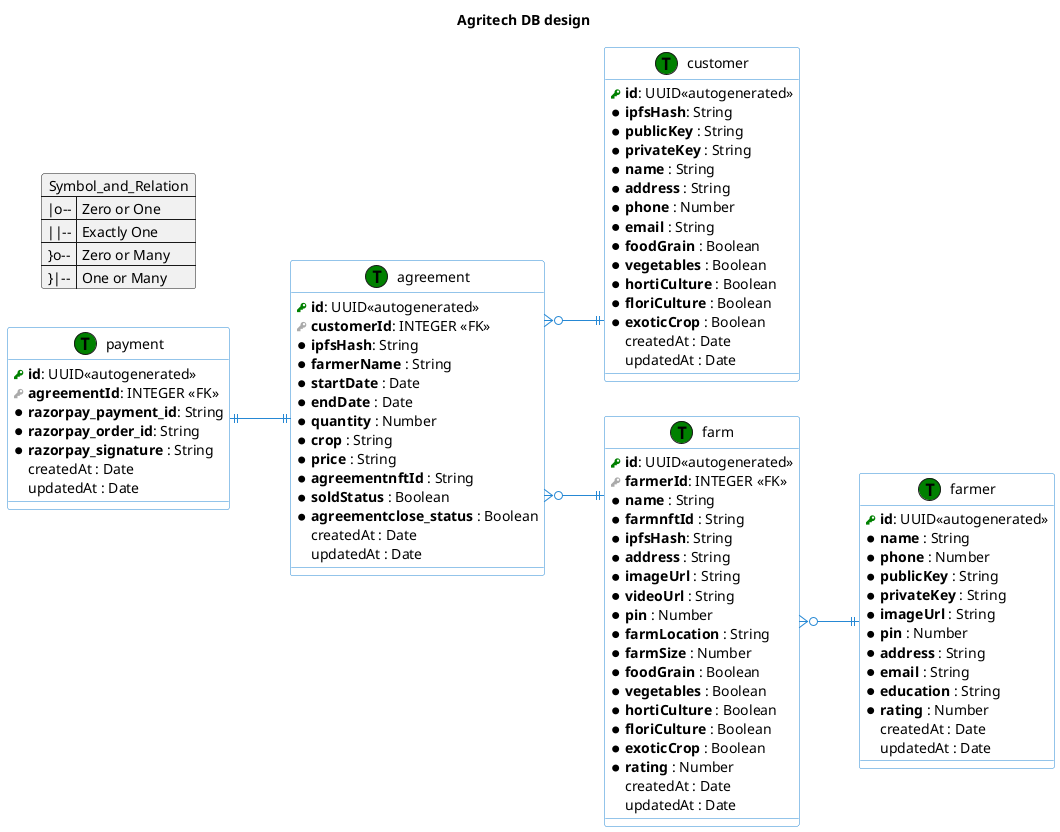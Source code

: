 @startuml
title Agritech DB design

left to right direction
skinparam roundcorner 5
skinparam linetype ortho
skinparam shadowing false
skinparam handwritten false
skinparam class {
    BackgroundColor white
    ArrowColor #2688d4
    BorderColor #2688d4
}

!define primary_key(x) <b><color:green><&key></color> x</b>
!define foreign_key(x) <color:#aaaaaa><&key></color> **x**
!define mandatorycolumn(x) <color:black><&media-record></color> **x**
!define optionalcolumn(x)  <color:white><&media-record></color> x
!define table(x) entity x << (T, green) >>

table( customer ) {
  primary_key( id ): UUID<<autogenerated>>
  mandatorycolumn( ipfsHash ): String 
  mandatorycolumn( publicKey ) : String
  mandatorycolumn( privateKey ) : String
  mandatorycolumn( name ) : String
  mandatorycolumn( address ) : String
  mandatorycolumn( phone ) : Number
  mandatorycolumn( email ) : String
  mandatorycolumn( foodGrain ) : Boolean
  mandatorycolumn( vegetables ) : Boolean
  mandatorycolumn( hortiCulture ) : Boolean
  mandatorycolumn( floriCulture ) : Boolean 
  mandatorycolumn( exoticCrop ) : Boolean
  optionalcolumn( createdAt ) : Date
  optionalcolumn( updatedAt ) : Date
}

table( farmer ) {
  primary_key( id ): UUID<<autogenerated>>
  mandatorycolumn( name ) : String
  mandatorycolumn( phone ) : Number
  mandatorycolumn( publicKey ) : String
  mandatorycolumn( privateKey ) : String
  mandatorycolumn( imageUrl ) : String
  mandatorycolumn( pin ) : Number
  mandatorycolumn( address ) : String
  mandatorycolumn( email ) : String
  mandatorycolumn( education ) : String
  mandatorycolumn( rating ) : Number
  optionalcolumn( createdAt ) : Date
  optionalcolumn( updatedAt ) : Date
}

table( farm ) {
  primary_key( id ): UUID<<autogenerated>>
  foreign_key( farmerId ): INTEGER <<FK>>
  mandatorycolumn( name ) : String
  mandatorycolumn( farmnftId ) : String
  mandatorycolumn( ipfsHash ): String
  mandatorycolumn( address ) : String
  mandatorycolumn( imageUrl ) : String
  mandatorycolumn( videoUrl ) : String
  mandatorycolumn( pin ) : Number
  mandatorycolumn( farmLocation ) : String
  mandatorycolumn( farmSize ) : Number
  mandatorycolumn( foodGrain ) : Boolean
  mandatorycolumn( vegetables ) : Boolean
  mandatorycolumn( hortiCulture ) : Boolean
  mandatorycolumn( floriCulture ) : Boolean 
  mandatorycolumn( exoticCrop ) : Boolean
  mandatorycolumn( rating ) : Number
  optionalcolumn( createdAt ) : Date
  optionalcolumn( updatedAt ) : Date
}


table( agreement ) {
  primary_key( id ): UUID<<autogenerated>>
  foreign_key( customerId ): INTEGER <<FK>>
  mandatorycolumn( ipfsHash ): String
  mandatorycolumn( farmerName ) : String
  mandatorycolumn( startDate ) : Date
  mandatorycolumn( endDate ) : Date  
  mandatorycolumn( quantity ) : Number
  mandatorycolumn( crop ) : String
  mandatorycolumn( price ) : String
  mandatorycolumn( agreementnftId ) : String  
  mandatorycolumn( soldStatus ) : Boolean
  mandatorycolumn( agreementclose_status ) : Boolean
  optionalcolumn( createdAt ) : Date
  optionalcolumn( updatedAt ) : Date
}

table( payment ) {
  primary_key( id ): UUID<<autogenerated>>
  foreign_key( agreementId ): INTEGER <<FK>>
  mandatorycolumn( razorpay_payment_id ): String
  mandatorycolumn( razorpay_order_id ): String
  mandatorycolumn( razorpay_signature ) : String
  optionalcolumn( createdAt ) : Date
  optionalcolumn( updatedAt ) : Date
}

map Symbol_and_Relation {
 |o-- => Zero or One
 ||-- => Exactly One	
 }o-- => Zero or Many
 }|-- => One or Many
}

farm }o--|| farmer
payment ||--|| agreement
agreement }o--|| customer
agreement }o--|| farm
@enduml